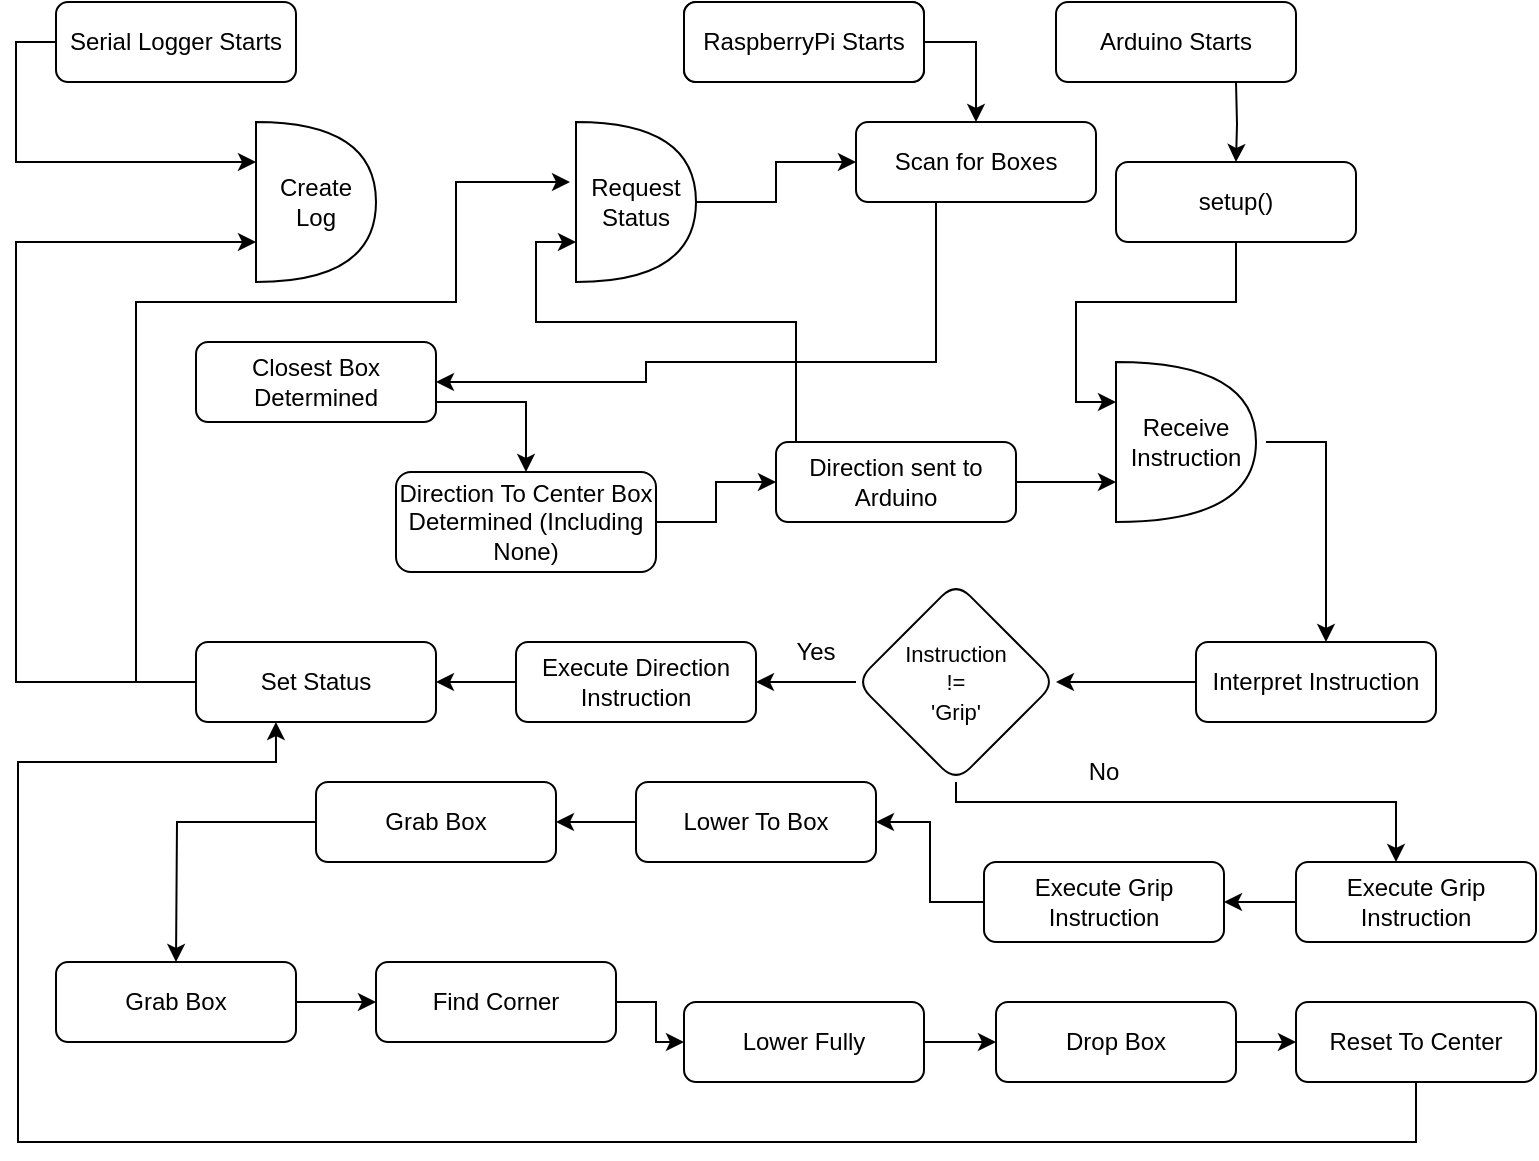 <mxfile version="22.0.5" type="device">
  <diagram id="C5RBs43oDa-KdzZeNtuy" name="Page-1">
    <mxGraphModel dx="954" dy="647" grid="1" gridSize="10" guides="1" tooltips="1" connect="1" arrows="1" fold="1" page="1" pageScale="1" pageWidth="827" pageHeight="1169" math="0" shadow="0">
      <root>
        <mxCell id="WIyWlLk6GJQsqaUBKTNV-0" />
        <mxCell id="WIyWlLk6GJQsqaUBKTNV-1" parent="WIyWlLk6GJQsqaUBKTNV-0" />
        <mxCell id="WIyWlLk6GJQsqaUBKTNV-3" value="RaspberryPi Starts" style="rounded=1;whiteSpace=wrap;html=1;fontSize=12;glass=0;strokeWidth=1;shadow=0;" parent="WIyWlLk6GJQsqaUBKTNV-1" vertex="1">
          <mxGeometry x="354" y="10" width="120" height="40" as="geometry" />
        </mxCell>
        <mxCell id="zqBNCgIqxui1xnD7hiWk-96" style="edgeStyle=orthogonalEdgeStyle;rounded=0;orthogonalLoop=1;jettySize=auto;html=1;entryX=0;entryY=0.25;entryDx=0;entryDy=0;" edge="1" parent="WIyWlLk6GJQsqaUBKTNV-1" source="zqBNCgIqxui1xnD7hiWk-1" target="zqBNCgIqxui1xnD7hiWk-97">
          <mxGeometry relative="1" as="geometry">
            <mxPoint x="90" y="90" as="targetPoint" />
            <Array as="points">
              <mxPoint x="20" y="30" />
              <mxPoint x="20" y="90" />
            </Array>
          </mxGeometry>
        </mxCell>
        <mxCell id="zqBNCgIqxui1xnD7hiWk-1" value="Serial Logger Starts" style="rounded=1;whiteSpace=wrap;html=1;fontSize=12;glass=0;strokeWidth=1;shadow=0;" vertex="1" parent="WIyWlLk6GJQsqaUBKTNV-1">
          <mxGeometry x="40" y="10" width="120" height="40" as="geometry" />
        </mxCell>
        <mxCell id="zqBNCgIqxui1xnD7hiWk-6" value="" style="edgeStyle=orthogonalEdgeStyle;rounded=0;orthogonalLoop=1;jettySize=auto;html=1;exitX=1;exitY=0.5;exitDx=0;exitDy=0;" edge="1" parent="WIyWlLk6GJQsqaUBKTNV-1" source="zqBNCgIqxui1xnD7hiWk-2" target="zqBNCgIqxui1xnD7hiWk-5">
          <mxGeometry relative="1" as="geometry">
            <mxPoint x="444" y="50" as="sourcePoint" />
          </mxGeometry>
        </mxCell>
        <mxCell id="zqBNCgIqxui1xnD7hiWk-2" value="RaspberryPi Starts" style="rounded=1;whiteSpace=wrap;html=1;fontSize=12;glass=0;strokeWidth=1;shadow=0;" vertex="1" parent="WIyWlLk6GJQsqaUBKTNV-1">
          <mxGeometry x="354" y="10" width="120" height="40" as="geometry" />
        </mxCell>
        <mxCell id="zqBNCgIqxui1xnD7hiWk-12" value="" style="edgeStyle=orthogonalEdgeStyle;rounded=0;orthogonalLoop=1;jettySize=auto;html=1;" edge="1" parent="WIyWlLk6GJQsqaUBKTNV-1" target="zqBNCgIqxui1xnD7hiWk-4">
          <mxGeometry relative="1" as="geometry">
            <mxPoint x="630" y="50" as="sourcePoint" />
          </mxGeometry>
        </mxCell>
        <mxCell id="zqBNCgIqxui1xnD7hiWk-3" value="Arduino Starts" style="rounded=1;whiteSpace=wrap;html=1;fontSize=12;glass=0;strokeWidth=1;shadow=0;" vertex="1" parent="WIyWlLk6GJQsqaUBKTNV-1">
          <mxGeometry x="540" y="10" width="120" height="40" as="geometry" />
        </mxCell>
        <mxCell id="zqBNCgIqxui1xnD7hiWk-24" value="" style="edgeStyle=orthogonalEdgeStyle;rounded=0;orthogonalLoop=1;jettySize=auto;html=1;entryX=0;entryY=0.25;entryDx=0;entryDy=0;entryPerimeter=0;" edge="1" parent="WIyWlLk6GJQsqaUBKTNV-1" source="zqBNCgIqxui1xnD7hiWk-4" target="zqBNCgIqxui1xnD7hiWk-98">
          <mxGeometry relative="1" as="geometry">
            <mxPoint x="550" y="210" as="targetPoint" />
          </mxGeometry>
        </mxCell>
        <mxCell id="zqBNCgIqxui1xnD7hiWk-4" value="setup()" style="rounded=1;whiteSpace=wrap;html=1;fontSize=12;glass=0;strokeWidth=1;shadow=0;" vertex="1" parent="WIyWlLk6GJQsqaUBKTNV-1">
          <mxGeometry x="570" y="90" width="120" height="40" as="geometry" />
        </mxCell>
        <mxCell id="zqBNCgIqxui1xnD7hiWk-83" style="edgeStyle=orthogonalEdgeStyle;rounded=0;orthogonalLoop=1;jettySize=auto;html=1;entryX=1;entryY=0.5;entryDx=0;entryDy=0;" edge="1" parent="WIyWlLk6GJQsqaUBKTNV-1" source="zqBNCgIqxui1xnD7hiWk-5" target="zqBNCgIqxui1xnD7hiWk-14">
          <mxGeometry relative="1" as="geometry">
            <mxPoint x="460" y="190" as="targetPoint" />
            <Array as="points">
              <mxPoint x="480" y="190" />
              <mxPoint x="335" y="190" />
              <mxPoint x="335" y="200" />
            </Array>
          </mxGeometry>
        </mxCell>
        <mxCell id="zqBNCgIqxui1xnD7hiWk-5" value="Scan for Boxes" style="rounded=1;whiteSpace=wrap;html=1;fontSize=12;glass=0;strokeWidth=1;shadow=0;" vertex="1" parent="WIyWlLk6GJQsqaUBKTNV-1">
          <mxGeometry x="440" y="70" width="120" height="40" as="geometry" />
        </mxCell>
        <mxCell id="zqBNCgIqxui1xnD7hiWk-17" value="" style="edgeStyle=orthogonalEdgeStyle;rounded=0;orthogonalLoop=1;jettySize=auto;html=1;entryX=0.5;entryY=0;entryDx=0;entryDy=0;" edge="1" parent="WIyWlLk6GJQsqaUBKTNV-1" source="zqBNCgIqxui1xnD7hiWk-14" target="zqBNCgIqxui1xnD7hiWk-16">
          <mxGeometry relative="1" as="geometry">
            <Array as="points">
              <mxPoint x="275" y="210" />
            </Array>
          </mxGeometry>
        </mxCell>
        <mxCell id="zqBNCgIqxui1xnD7hiWk-14" value="Closest Box Determined" style="rounded=1;whiteSpace=wrap;html=1;fontSize=12;glass=0;strokeWidth=1;shadow=0;" vertex="1" parent="WIyWlLk6GJQsqaUBKTNV-1">
          <mxGeometry x="110" y="180" width="120" height="40" as="geometry" />
        </mxCell>
        <mxCell id="zqBNCgIqxui1xnD7hiWk-19" value="" style="edgeStyle=orthogonalEdgeStyle;rounded=0;orthogonalLoop=1;jettySize=auto;html=1;" edge="1" parent="WIyWlLk6GJQsqaUBKTNV-1" source="zqBNCgIqxui1xnD7hiWk-16" target="zqBNCgIqxui1xnD7hiWk-18">
          <mxGeometry relative="1" as="geometry" />
        </mxCell>
        <mxCell id="zqBNCgIqxui1xnD7hiWk-16" value="Direction To Center Box Determined (Including None)" style="rounded=1;whiteSpace=wrap;html=1;fontSize=12;glass=0;strokeWidth=1;shadow=0;" vertex="1" parent="WIyWlLk6GJQsqaUBKTNV-1">
          <mxGeometry x="210" y="245" width="130" height="50" as="geometry" />
        </mxCell>
        <mxCell id="zqBNCgIqxui1xnD7hiWk-88" style="edgeStyle=orthogonalEdgeStyle;rounded=0;orthogonalLoop=1;jettySize=auto;html=1;entryX=0;entryY=0.75;entryDx=0;entryDy=0;entryPerimeter=0;" edge="1" parent="WIyWlLk6GJQsqaUBKTNV-1" source="zqBNCgIqxui1xnD7hiWk-18" target="zqBNCgIqxui1xnD7hiWk-105">
          <mxGeometry relative="1" as="geometry">
            <mxPoint x="260" y="130" as="targetPoint" />
            <Array as="points">
              <mxPoint x="410" y="170" />
              <mxPoint x="280" y="170" />
              <mxPoint x="280" y="130" />
            </Array>
          </mxGeometry>
        </mxCell>
        <mxCell id="zqBNCgIqxui1xnD7hiWk-18" value="Direction sent to Arduino" style="rounded=1;whiteSpace=wrap;html=1;fontSize=12;glass=0;strokeWidth=1;shadow=0;" vertex="1" parent="WIyWlLk6GJQsqaUBKTNV-1">
          <mxGeometry x="400" y="230" width="120" height="40" as="geometry" />
        </mxCell>
        <mxCell id="zqBNCgIqxui1xnD7hiWk-35" value="" style="edgeStyle=orthogonalEdgeStyle;rounded=0;orthogonalLoop=1;jettySize=auto;html=1;" edge="1" parent="WIyWlLk6GJQsqaUBKTNV-1" source="zqBNCgIqxui1xnD7hiWk-28" target="zqBNCgIqxui1xnD7hiWk-34">
          <mxGeometry relative="1" as="geometry" />
        </mxCell>
        <mxCell id="zqBNCgIqxui1xnD7hiWk-28" value="Interpret Instruction" style="rounded=1;whiteSpace=wrap;html=1;fontSize=12;glass=0;strokeWidth=1;shadow=0;" vertex="1" parent="WIyWlLk6GJQsqaUBKTNV-1">
          <mxGeometry x="610" y="330" width="120" height="40" as="geometry" />
        </mxCell>
        <mxCell id="zqBNCgIqxui1xnD7hiWk-44" value="" style="edgeStyle=orthogonalEdgeStyle;rounded=0;orthogonalLoop=1;jettySize=auto;html=1;" edge="1" parent="WIyWlLk6GJQsqaUBKTNV-1" source="zqBNCgIqxui1xnD7hiWk-32" target="zqBNCgIqxui1xnD7hiWk-43">
          <mxGeometry relative="1" as="geometry" />
        </mxCell>
        <mxCell id="zqBNCgIqxui1xnD7hiWk-32" value="Execute Direction Instruction" style="rounded=1;whiteSpace=wrap;html=1;fontSize=12;glass=0;strokeWidth=1;shadow=0;" vertex="1" parent="WIyWlLk6GJQsqaUBKTNV-1">
          <mxGeometry x="270" y="330" width="120" height="40" as="geometry" />
        </mxCell>
        <mxCell id="zqBNCgIqxui1xnD7hiWk-36" value="" style="edgeStyle=orthogonalEdgeStyle;rounded=0;orthogonalLoop=1;jettySize=auto;html=1;" edge="1" parent="WIyWlLk6GJQsqaUBKTNV-1" source="zqBNCgIqxui1xnD7hiWk-34" target="zqBNCgIqxui1xnD7hiWk-32">
          <mxGeometry relative="1" as="geometry" />
        </mxCell>
        <mxCell id="zqBNCgIqxui1xnD7hiWk-42" value="" style="edgeStyle=orthogonalEdgeStyle;rounded=0;orthogonalLoop=1;jettySize=auto;html=1;" edge="1" parent="WIyWlLk6GJQsqaUBKTNV-1" source="zqBNCgIqxui1xnD7hiWk-34" target="zqBNCgIqxui1xnD7hiWk-40">
          <mxGeometry relative="1" as="geometry">
            <Array as="points">
              <mxPoint x="490" y="410" />
              <mxPoint x="710" y="410" />
            </Array>
          </mxGeometry>
        </mxCell>
        <mxCell id="zqBNCgIqxui1xnD7hiWk-34" value="&lt;font style=&quot;font-size: 11px;&quot;&gt;Instruction&lt;br&gt;!=&lt;br&gt;&#39;Grip&#39;&lt;/font&gt;" style="rhombus;whiteSpace=wrap;html=1;rounded=1;glass=0;strokeWidth=1;shadow=0;" vertex="1" parent="WIyWlLk6GJQsqaUBKTNV-1">
          <mxGeometry x="440" y="300" width="100" height="100" as="geometry" />
        </mxCell>
        <mxCell id="zqBNCgIqxui1xnD7hiWk-37" value="Yes" style="text;html=1;strokeColor=none;fillColor=none;align=center;verticalAlign=middle;whiteSpace=wrap;rounded=0;" vertex="1" parent="WIyWlLk6GJQsqaUBKTNV-1">
          <mxGeometry x="390" y="320" width="60" height="30" as="geometry" />
        </mxCell>
        <mxCell id="zqBNCgIqxui1xnD7hiWk-47" value="" style="edgeStyle=orthogonalEdgeStyle;rounded=0;orthogonalLoop=1;jettySize=auto;html=1;" edge="1" parent="WIyWlLk6GJQsqaUBKTNV-1" source="zqBNCgIqxui1xnD7hiWk-40" target="zqBNCgIqxui1xnD7hiWk-46">
          <mxGeometry relative="1" as="geometry" />
        </mxCell>
        <mxCell id="zqBNCgIqxui1xnD7hiWk-40" value="Execute Grip Instruction" style="rounded=1;whiteSpace=wrap;html=1;fontSize=12;glass=0;strokeWidth=1;shadow=0;" vertex="1" parent="WIyWlLk6GJQsqaUBKTNV-1">
          <mxGeometry x="660" y="440" width="120" height="40" as="geometry" />
        </mxCell>
        <mxCell id="zqBNCgIqxui1xnD7hiWk-107" style="edgeStyle=orthogonalEdgeStyle;rounded=0;orthogonalLoop=1;jettySize=auto;html=1;entryX=-0.05;entryY=0.375;entryDx=0;entryDy=0;entryPerimeter=0;" edge="1" parent="WIyWlLk6GJQsqaUBKTNV-1" source="zqBNCgIqxui1xnD7hiWk-43" target="zqBNCgIqxui1xnD7hiWk-105">
          <mxGeometry relative="1" as="geometry">
            <mxPoint x="90" y="160" as="targetPoint" />
            <Array as="points">
              <mxPoint x="80" y="350" />
              <mxPoint x="80" y="160" />
              <mxPoint x="240" y="160" />
              <mxPoint x="240" y="100" />
            </Array>
          </mxGeometry>
        </mxCell>
        <mxCell id="zqBNCgIqxui1xnD7hiWk-43" value="Set Status" style="rounded=1;whiteSpace=wrap;html=1;fontSize=12;glass=0;strokeWidth=1;shadow=0;" vertex="1" parent="WIyWlLk6GJQsqaUBKTNV-1">
          <mxGeometry x="110" y="330" width="120" height="40" as="geometry" />
        </mxCell>
        <mxCell id="zqBNCgIqxui1xnD7hiWk-57" value="" style="edgeStyle=orthogonalEdgeStyle;rounded=0;orthogonalLoop=1;jettySize=auto;html=1;" edge="1" parent="WIyWlLk6GJQsqaUBKTNV-1" source="zqBNCgIqxui1xnD7hiWk-46" target="zqBNCgIqxui1xnD7hiWk-56">
          <mxGeometry relative="1" as="geometry" />
        </mxCell>
        <mxCell id="zqBNCgIqxui1xnD7hiWk-46" value="Execute Grip Instruction" style="rounded=1;whiteSpace=wrap;html=1;fontSize=12;glass=0;strokeWidth=1;shadow=0;" vertex="1" parent="WIyWlLk6GJQsqaUBKTNV-1">
          <mxGeometry x="504" y="440" width="120" height="40" as="geometry" />
        </mxCell>
        <mxCell id="zqBNCgIqxui1xnD7hiWk-59" value="" style="edgeStyle=orthogonalEdgeStyle;rounded=0;orthogonalLoop=1;jettySize=auto;html=1;" edge="1" parent="WIyWlLk6GJQsqaUBKTNV-1" source="zqBNCgIqxui1xnD7hiWk-56" target="zqBNCgIqxui1xnD7hiWk-58">
          <mxGeometry relative="1" as="geometry" />
        </mxCell>
        <mxCell id="zqBNCgIqxui1xnD7hiWk-56" value="Lower To Box" style="rounded=1;whiteSpace=wrap;html=1;fontSize=12;glass=0;strokeWidth=1;shadow=0;" vertex="1" parent="WIyWlLk6GJQsqaUBKTNV-1">
          <mxGeometry x="330" y="400" width="120" height="40" as="geometry" />
        </mxCell>
        <mxCell id="zqBNCgIqxui1xnD7hiWk-61" value="" style="edgeStyle=orthogonalEdgeStyle;rounded=0;orthogonalLoop=1;jettySize=auto;html=1;" edge="1" parent="WIyWlLk6GJQsqaUBKTNV-1" source="zqBNCgIqxui1xnD7hiWk-58">
          <mxGeometry relative="1" as="geometry">
            <mxPoint x="100" y="490" as="targetPoint" />
          </mxGeometry>
        </mxCell>
        <mxCell id="zqBNCgIqxui1xnD7hiWk-58" value="Grab Box" style="rounded=1;whiteSpace=wrap;html=1;fontSize=12;glass=0;strokeWidth=1;shadow=0;" vertex="1" parent="WIyWlLk6GJQsqaUBKTNV-1">
          <mxGeometry x="170" y="400" width="120" height="40" as="geometry" />
        </mxCell>
        <mxCell id="zqBNCgIqxui1xnD7hiWk-64" value="" style="edgeStyle=orthogonalEdgeStyle;rounded=0;orthogonalLoop=1;jettySize=auto;html=1;" edge="1" parent="WIyWlLk6GJQsqaUBKTNV-1" source="zqBNCgIqxui1xnD7hiWk-60" target="zqBNCgIqxui1xnD7hiWk-63">
          <mxGeometry relative="1" as="geometry" />
        </mxCell>
        <mxCell id="zqBNCgIqxui1xnD7hiWk-60" value="Grab Box" style="rounded=1;whiteSpace=wrap;html=1;fontSize=12;glass=0;strokeWidth=1;shadow=0;" vertex="1" parent="WIyWlLk6GJQsqaUBKTNV-1">
          <mxGeometry x="40" y="490" width="120" height="40" as="geometry" />
        </mxCell>
        <mxCell id="zqBNCgIqxui1xnD7hiWk-66" value="" style="edgeStyle=orthogonalEdgeStyle;rounded=0;orthogonalLoop=1;jettySize=auto;html=1;" edge="1" parent="WIyWlLk6GJQsqaUBKTNV-1" source="zqBNCgIqxui1xnD7hiWk-63" target="zqBNCgIqxui1xnD7hiWk-65">
          <mxGeometry relative="1" as="geometry" />
        </mxCell>
        <mxCell id="zqBNCgIqxui1xnD7hiWk-63" value="Find Corner" style="rounded=1;whiteSpace=wrap;html=1;fontSize=12;glass=0;strokeWidth=1;shadow=0;" vertex="1" parent="WIyWlLk6GJQsqaUBKTNV-1">
          <mxGeometry x="200" y="490" width="120" height="40" as="geometry" />
        </mxCell>
        <mxCell id="zqBNCgIqxui1xnD7hiWk-68" value="" style="edgeStyle=orthogonalEdgeStyle;rounded=0;orthogonalLoop=1;jettySize=auto;html=1;" edge="1" parent="WIyWlLk6GJQsqaUBKTNV-1" source="zqBNCgIqxui1xnD7hiWk-65" target="zqBNCgIqxui1xnD7hiWk-67">
          <mxGeometry relative="1" as="geometry" />
        </mxCell>
        <mxCell id="zqBNCgIqxui1xnD7hiWk-65" value="Lower Fully" style="rounded=1;whiteSpace=wrap;html=1;fontSize=12;glass=0;strokeWidth=1;shadow=0;" vertex="1" parent="WIyWlLk6GJQsqaUBKTNV-1">
          <mxGeometry x="354" y="510" width="120" height="40" as="geometry" />
        </mxCell>
        <mxCell id="zqBNCgIqxui1xnD7hiWk-70" value="" style="edgeStyle=orthogonalEdgeStyle;rounded=0;orthogonalLoop=1;jettySize=auto;html=1;" edge="1" parent="WIyWlLk6GJQsqaUBKTNV-1" source="zqBNCgIqxui1xnD7hiWk-67" target="zqBNCgIqxui1xnD7hiWk-69">
          <mxGeometry relative="1" as="geometry" />
        </mxCell>
        <mxCell id="zqBNCgIqxui1xnD7hiWk-67" value="Drop Box" style="rounded=1;whiteSpace=wrap;html=1;fontSize=12;glass=0;strokeWidth=1;shadow=0;" vertex="1" parent="WIyWlLk6GJQsqaUBKTNV-1">
          <mxGeometry x="510" y="510" width="120" height="40" as="geometry" />
        </mxCell>
        <mxCell id="zqBNCgIqxui1xnD7hiWk-86" style="edgeStyle=orthogonalEdgeStyle;rounded=0;orthogonalLoop=1;jettySize=auto;html=1;entryX=0.333;entryY=1;entryDx=0;entryDy=0;entryPerimeter=0;" edge="1" parent="WIyWlLk6GJQsqaUBKTNV-1" source="zqBNCgIqxui1xnD7hiWk-69" target="zqBNCgIqxui1xnD7hiWk-43">
          <mxGeometry relative="1" as="geometry">
            <mxPoint x="150" y="390" as="targetPoint" />
            <Array as="points">
              <mxPoint x="720" y="580" />
              <mxPoint x="21" y="580" />
              <mxPoint x="21" y="390" />
              <mxPoint x="150" y="390" />
            </Array>
          </mxGeometry>
        </mxCell>
        <mxCell id="zqBNCgIqxui1xnD7hiWk-69" value="Reset To Center" style="rounded=1;whiteSpace=wrap;html=1;fontSize=12;glass=0;strokeWidth=1;shadow=0;" vertex="1" parent="WIyWlLk6GJQsqaUBKTNV-1">
          <mxGeometry x="660" y="510" width="120" height="40" as="geometry" />
        </mxCell>
        <mxCell id="zqBNCgIqxui1xnD7hiWk-93" value="" style="edgeStyle=orthogonalEdgeStyle;rounded=0;orthogonalLoop=1;jettySize=auto;html=1;" edge="1" parent="WIyWlLk6GJQsqaUBKTNV-1" source="zqBNCgIqxui1xnD7hiWk-43" target="zqBNCgIqxui1xnD7hiWk-97">
          <mxGeometry relative="1" as="geometry">
            <mxPoint x="90" y="130" as="targetPoint" />
            <mxPoint x="110" y="350" as="sourcePoint" />
            <Array as="points">
              <mxPoint x="20" y="350" />
              <mxPoint x="20" y="130" />
            </Array>
          </mxGeometry>
        </mxCell>
        <mxCell id="zqBNCgIqxui1xnD7hiWk-97" value="Create Log" style="shape=or;whiteSpace=wrap;html=1;" vertex="1" parent="WIyWlLk6GJQsqaUBKTNV-1">
          <mxGeometry x="140" y="70" width="60" height="80" as="geometry" />
        </mxCell>
        <mxCell id="zqBNCgIqxui1xnD7hiWk-102" style="edgeStyle=orthogonalEdgeStyle;rounded=0;orthogonalLoop=1;jettySize=auto;html=1;entryX=0.5;entryY=0;entryDx=0;entryDy=0;exitX=1;exitY=0.5;exitDx=0;exitDy=0;exitPerimeter=0;" edge="1" parent="WIyWlLk6GJQsqaUBKTNV-1">
          <mxGeometry relative="1" as="geometry">
            <mxPoint x="645" y="230" as="sourcePoint" />
            <mxPoint x="675" y="330" as="targetPoint" />
            <Array as="points">
              <mxPoint x="675" y="230" />
            </Array>
          </mxGeometry>
        </mxCell>
        <mxCell id="zqBNCgIqxui1xnD7hiWk-98" value="Receive Instruction" style="shape=or;whiteSpace=wrap;html=1;" vertex="1" parent="WIyWlLk6GJQsqaUBKTNV-1">
          <mxGeometry x="570" y="190" width="70" height="80" as="geometry" />
        </mxCell>
        <mxCell id="zqBNCgIqxui1xnD7hiWk-104" style="edgeStyle=orthogonalEdgeStyle;rounded=0;orthogonalLoop=1;jettySize=auto;html=1;entryX=0;entryY=0.75;entryDx=0;entryDy=0;entryPerimeter=0;" edge="1" parent="WIyWlLk6GJQsqaUBKTNV-1" source="zqBNCgIqxui1xnD7hiWk-18" target="zqBNCgIqxui1xnD7hiWk-98">
          <mxGeometry relative="1" as="geometry" />
        </mxCell>
        <mxCell id="zqBNCgIqxui1xnD7hiWk-106" style="edgeStyle=orthogonalEdgeStyle;rounded=0;orthogonalLoop=1;jettySize=auto;html=1;entryX=0;entryY=0.5;entryDx=0;entryDy=0;" edge="1" parent="WIyWlLk6GJQsqaUBKTNV-1" source="zqBNCgIqxui1xnD7hiWk-105" target="zqBNCgIqxui1xnD7hiWk-5">
          <mxGeometry relative="1" as="geometry" />
        </mxCell>
        <mxCell id="zqBNCgIqxui1xnD7hiWk-105" value="Request Status" style="shape=or;whiteSpace=wrap;html=1;" vertex="1" parent="WIyWlLk6GJQsqaUBKTNV-1">
          <mxGeometry x="300" y="70" width="60" height="80" as="geometry" />
        </mxCell>
        <mxCell id="zqBNCgIqxui1xnD7hiWk-109" value="No" style="text;html=1;strokeColor=none;fillColor=none;align=center;verticalAlign=middle;whiteSpace=wrap;rounded=0;" vertex="1" parent="WIyWlLk6GJQsqaUBKTNV-1">
          <mxGeometry x="534" y="380" width="60" height="30" as="geometry" />
        </mxCell>
      </root>
    </mxGraphModel>
  </diagram>
</mxfile>
